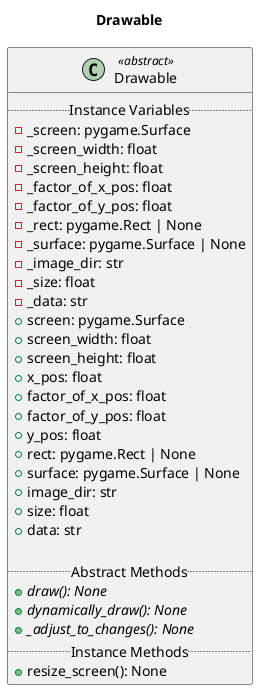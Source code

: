 @startuml Drawable

title Drawable

class Drawable <<abstract>>{
    ..Instance Variables..
    - _screen: pygame.Surface
    - _screen_width: float
    - _screen_height: float
    - _factor_of_x_pos: float
    - _factor_of_y_pos: float
    - _rect: pygame.Rect | None
    - _surface: pygame.Surface | None
    - _image_dir: str
    - _size: float
    - _data: str
    + screen: pygame.Surface
    + screen_width: float
    + screen_height: float
    + x_pos: float
    + factor_of_x_pos: float
    + factor_of_y_pos: float
    + y_pos: float
    + rect: pygame.Rect | None
    + surface: pygame.Surface | None
    + image_dir: str
    + size: float
    + data: str

    ..Abstract Methods..
    {abstract}+ draw(): None
    {abstract}+ dynamically_draw(): None
    {abstract}+ _adjust_to_changes(): None
    ..Instance Methods..
    + resize_screen(): None
}

@enduml
